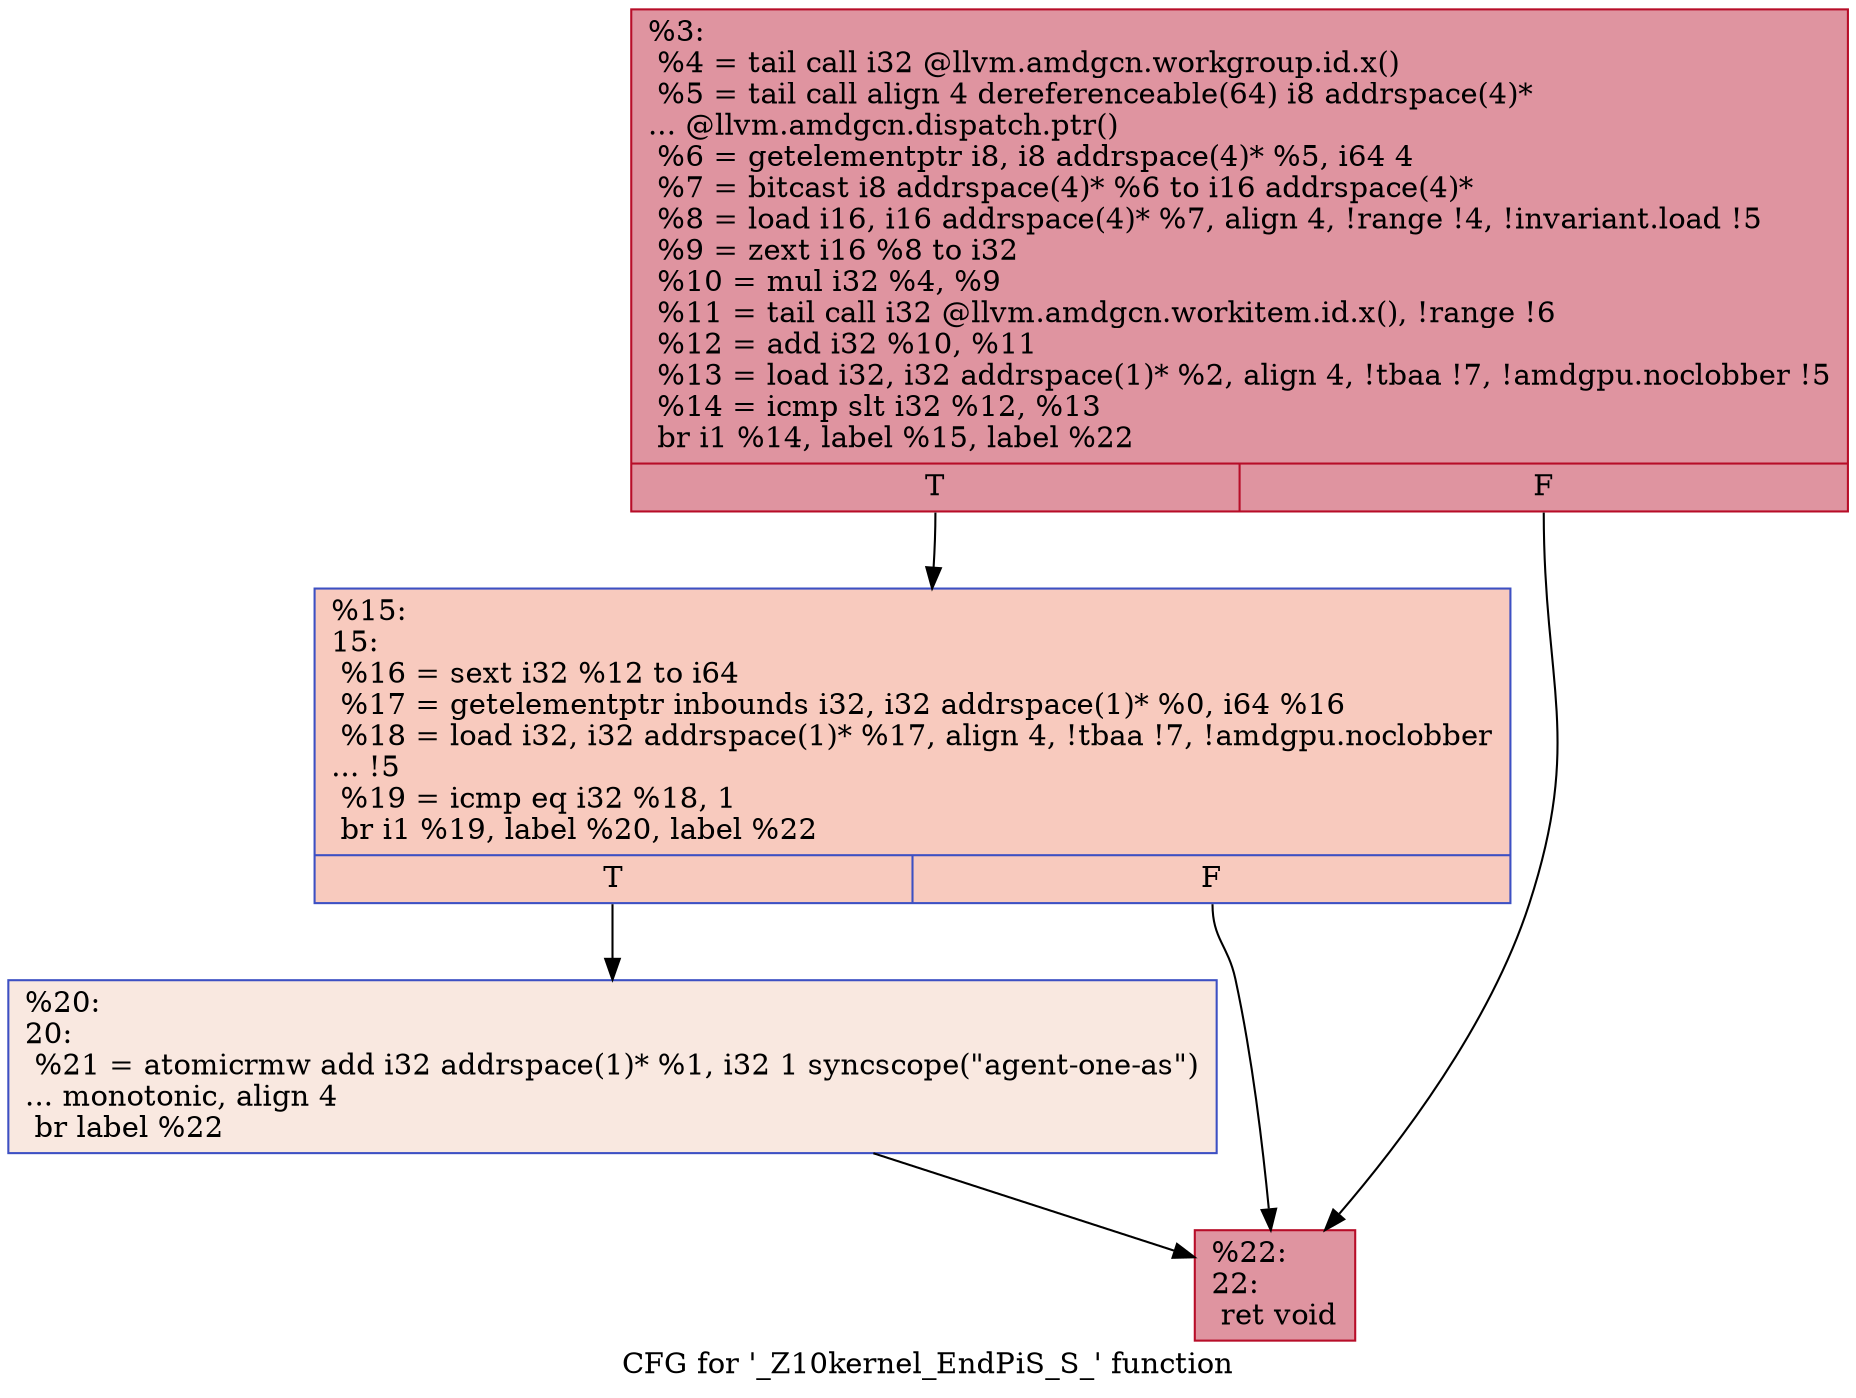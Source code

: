 digraph "CFG for '_Z10kernel_EndPiS_S_' function" {
	label="CFG for '_Z10kernel_EndPiS_S_' function";

	Node0x642c060 [shape=record,color="#b70d28ff", style=filled, fillcolor="#b70d2870",label="{%3:\l  %4 = tail call i32 @llvm.amdgcn.workgroup.id.x()\l  %5 = tail call align 4 dereferenceable(64) i8 addrspace(4)*\l... @llvm.amdgcn.dispatch.ptr()\l  %6 = getelementptr i8, i8 addrspace(4)* %5, i64 4\l  %7 = bitcast i8 addrspace(4)* %6 to i16 addrspace(4)*\l  %8 = load i16, i16 addrspace(4)* %7, align 4, !range !4, !invariant.load !5\l  %9 = zext i16 %8 to i32\l  %10 = mul i32 %4, %9\l  %11 = tail call i32 @llvm.amdgcn.workitem.id.x(), !range !6\l  %12 = add i32 %10, %11\l  %13 = load i32, i32 addrspace(1)* %2, align 4, !tbaa !7, !amdgpu.noclobber !5\l  %14 = icmp slt i32 %12, %13\l  br i1 %14, label %15, label %22\l|{<s0>T|<s1>F}}"];
	Node0x642c060:s0 -> Node0x642e7a0;
	Node0x642c060:s1 -> Node0x642e830;
	Node0x642e7a0 [shape=record,color="#3d50c3ff", style=filled, fillcolor="#ef886b70",label="{%15:\l15:                                               \l  %16 = sext i32 %12 to i64\l  %17 = getelementptr inbounds i32, i32 addrspace(1)* %0, i64 %16\l  %18 = load i32, i32 addrspace(1)* %17, align 4, !tbaa !7, !amdgpu.noclobber\l... !5\l  %19 = icmp eq i32 %18, 1\l  br i1 %19, label %20, label %22\l|{<s0>T|<s1>F}}"];
	Node0x642e7a0:s0 -> Node0x642f230;
	Node0x642e7a0:s1 -> Node0x642e830;
	Node0x642f230 [shape=record,color="#3d50c3ff", style=filled, fillcolor="#f1ccb870",label="{%20:\l20:                                               \l  %21 = atomicrmw add i32 addrspace(1)* %1, i32 1 syncscope(\"agent-one-as\")\l... monotonic, align 4\l  br label %22\l}"];
	Node0x642f230 -> Node0x642e830;
	Node0x642e830 [shape=record,color="#b70d28ff", style=filled, fillcolor="#b70d2870",label="{%22:\l22:                                               \l  ret void\l}"];
}
